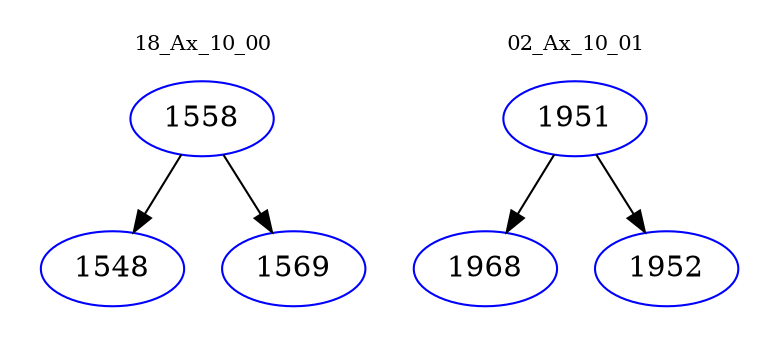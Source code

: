 digraph{
subgraph cluster_0 {
color = white
label = "18_Ax_10_00";
fontsize=10;
T0_1558 [label="1558", color="blue"]
T0_1558 -> T0_1548 [color="black"]
T0_1548 [label="1548", color="blue"]
T0_1558 -> T0_1569 [color="black"]
T0_1569 [label="1569", color="blue"]
}
subgraph cluster_1 {
color = white
label = "02_Ax_10_01";
fontsize=10;
T1_1951 [label="1951", color="blue"]
T1_1951 -> T1_1968 [color="black"]
T1_1968 [label="1968", color="blue"]
T1_1951 -> T1_1952 [color="black"]
T1_1952 [label="1952", color="blue"]
}
}
